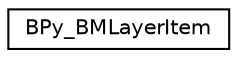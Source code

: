 digraph G
{
  edge [fontname="Helvetica",fontsize="10",labelfontname="Helvetica",labelfontsize="10"];
  node [fontname="Helvetica",fontsize="10",shape=record];
  rankdir=LR;
  Node1 [label="BPy_BMLayerItem",height=0.2,width=0.4,color="black", fillcolor="white", style="filled",URL="$d4/dd7/structBPy__BMLayerItem.html"];
}
